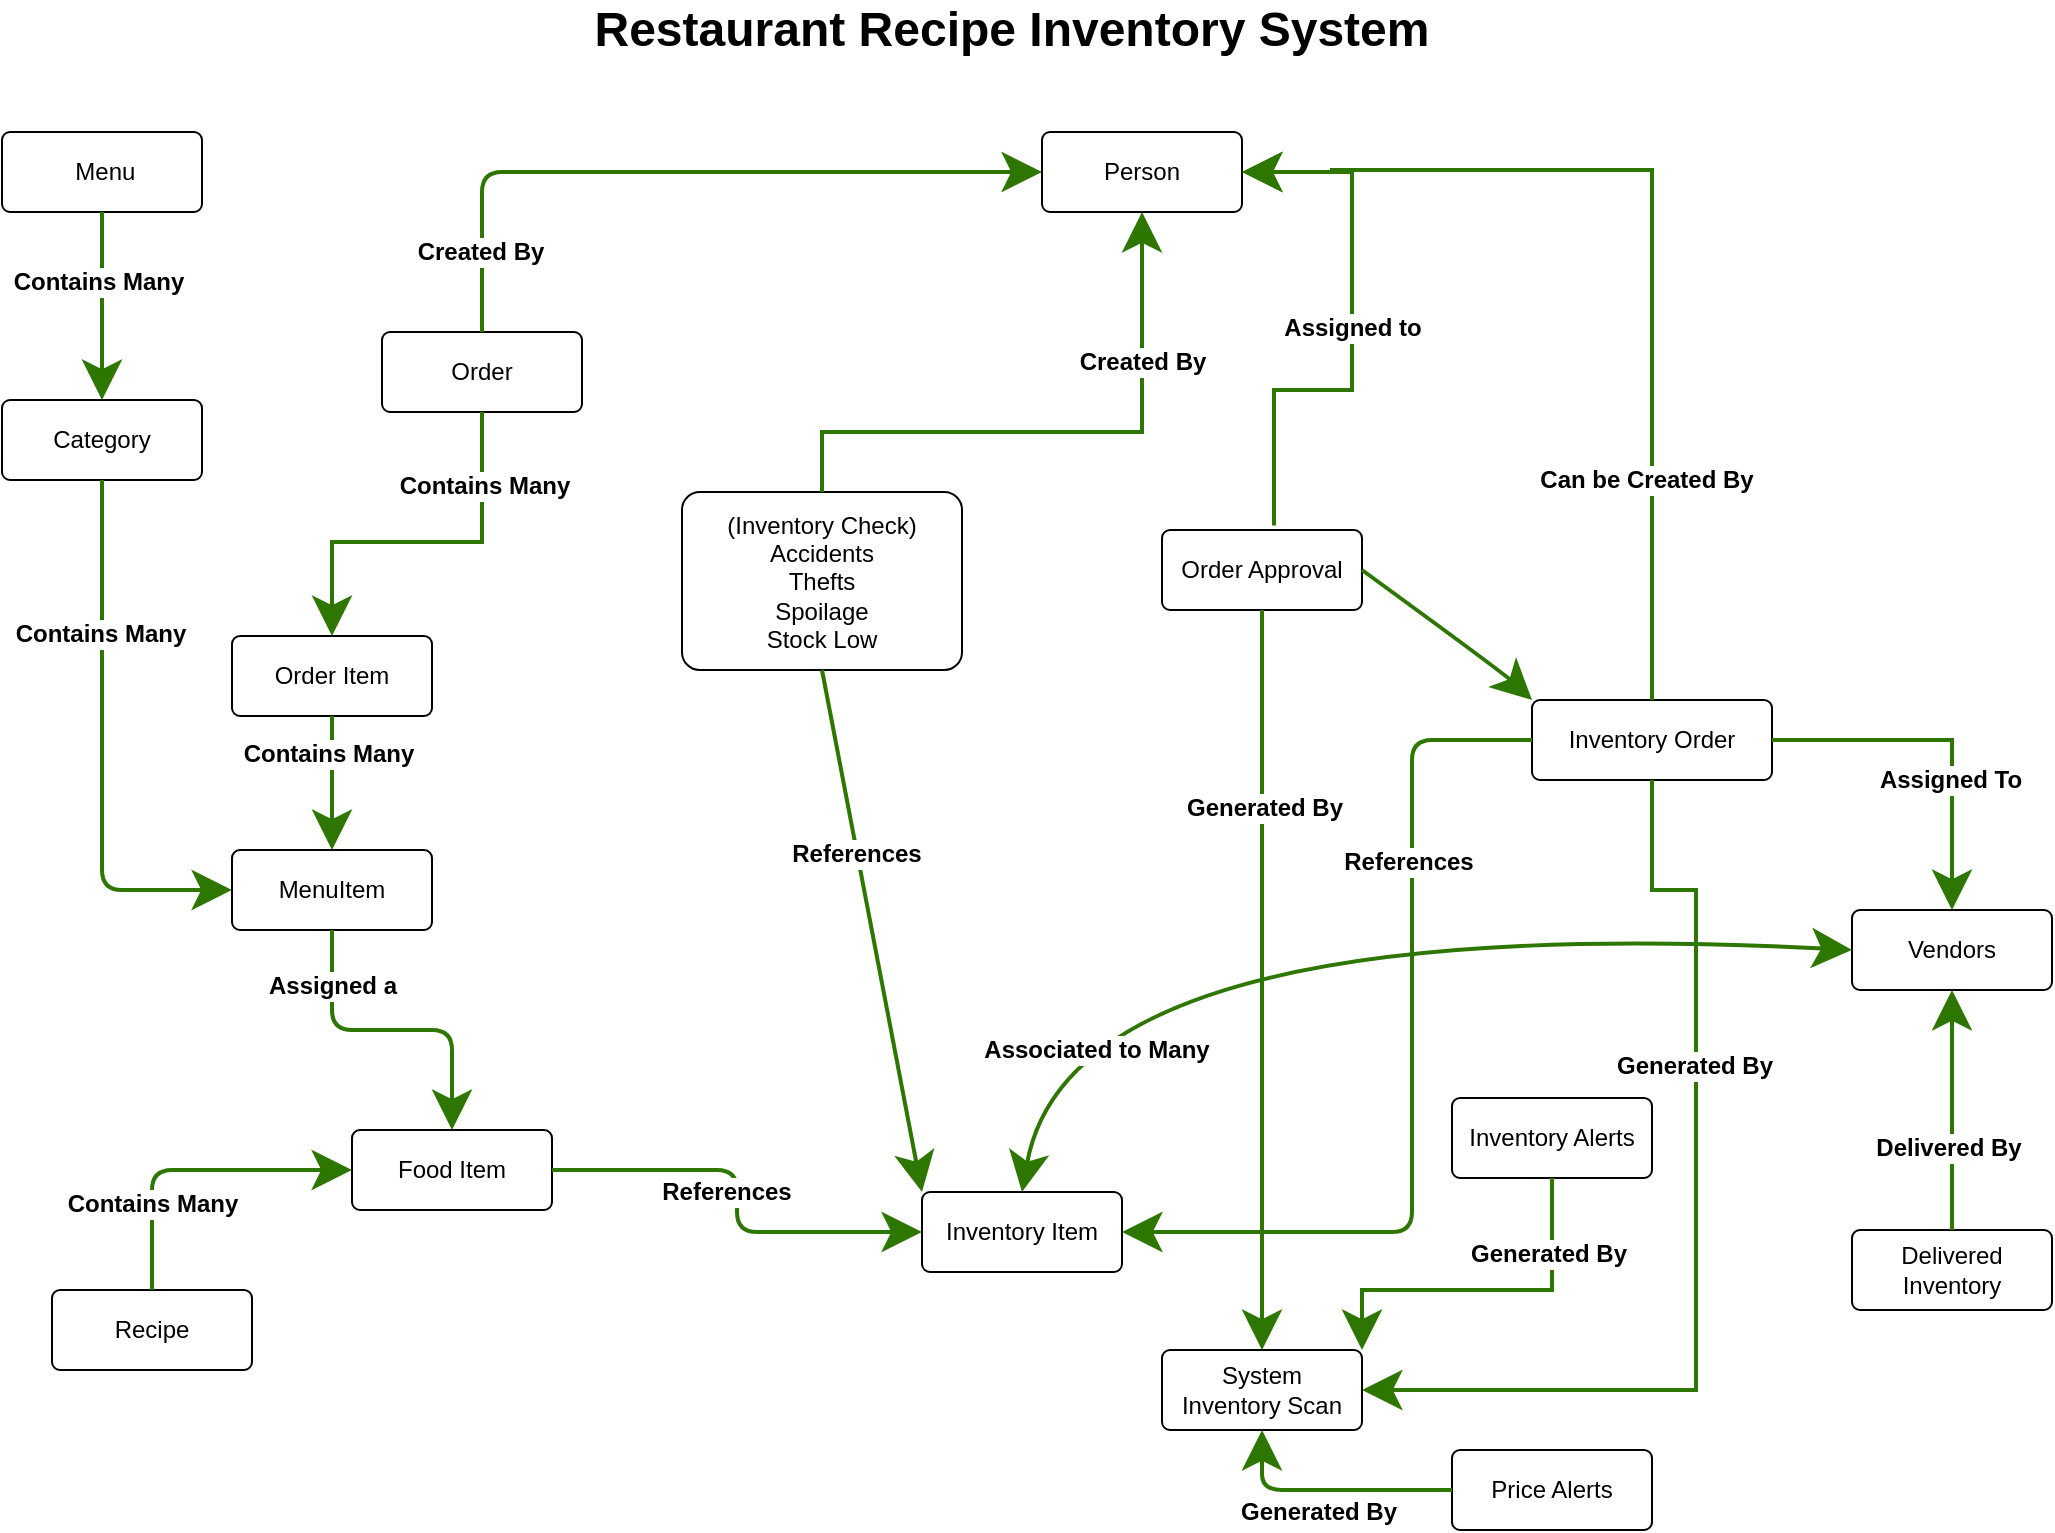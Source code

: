 <mxfile version="14.6.13" type="device"><diagram id="kecLr_sBMXugXo2iljiy" name="Page-1"><mxGraphModel dx="2124" dy="592" grid="1" gridSize="10" guides="1" tooltips="1" connect="1" arrows="1" fold="1" page="1" pageScale="1" pageWidth="1100" pageHeight="850" math="0" shadow="0"><root><mxCell id="0"/><mxCell id="1" parent="0"/><mxCell id="1Qior9LsHWLIoWIHjR71-2" value="Order" style="rounded=1;arcSize=10;whiteSpace=wrap;html=1;align=center;" parent="1" vertex="1"><mxGeometry x="-865" y="221" width="100" height="40" as="geometry"/></mxCell><mxCell id="1Qior9LsHWLIoWIHjR71-3" value="Category" style="rounded=1;arcSize=10;whiteSpace=wrap;html=1;align=center;" parent="1" vertex="1"><mxGeometry x="-1055" y="255" width="100" height="40" as="geometry"/></mxCell><mxCell id="1Qior9LsHWLIoWIHjR71-4" value="" style="edgeStyle=segmentEdgeStyle;endArrow=none;html=1;endSize=14;strokeWidth=2;endFill=0;entryX=0.5;entryY=1;entryDx=0;entryDy=0;fillColor=#60a917;strokeColor=#2D7600;startSize=14;startArrow=classic;startFill=1;exitX=0;exitY=0.5;exitDx=0;exitDy=0;" parent="1" source="-EtyVJvT9GNhMgqyPaaf-1" target="1Qior9LsHWLIoWIHjR71-3" edge="1"><mxGeometry width="50" height="50" relative="1" as="geometry"><mxPoint x="-1040" y="630" as="sourcePoint"/><mxPoint x="-1030" y="330" as="targetPoint"/><Array as="points"><mxPoint x="-1005" y="500"/></Array></mxGeometry></mxCell><mxCell id="VfKnSrk8IM2y6F4gBhBu-31" value="&lt;b&gt;&lt;font style=&quot;font-size: 12px&quot;&gt;Contains Many&lt;/font&gt;&lt;/b&gt;" style="edgeLabel;html=1;align=center;verticalAlign=middle;resizable=0;points=[];" vertex="1" connectable="0" parent="1Qior9LsHWLIoWIHjR71-4"><mxGeometry x="0.428" y="1" relative="1" as="geometry"><mxPoint as="offset"/></mxGeometry></mxCell><mxCell id="1Qior9LsHWLIoWIHjR71-5" value="" style="edgeStyle=elbowEdgeStyle;elbow=horizontal;endArrow=classic;html=1;endSize=14;strokeWidth=2;endFill=1;entryX=0;entryY=0.5;entryDx=0;entryDy=0;exitX=0.5;exitY=0;exitDx=0;exitDy=0;fillColor=#60a917;strokeColor=#2D7600;startArrow=none;startFill=0;targetPerimeterSpacing=14;sourcePerimeterSpacing=14;startSize=14;" parent="1" source="1Qior9LsHWLIoWIHjR71-2" target="1Qior9LsHWLIoWIHjR71-27" edge="1"><mxGeometry width="50" height="50" relative="1" as="geometry"><mxPoint x="-865" y="451" as="sourcePoint"/><mxPoint x="-705" y="141" as="targetPoint"/><Array as="points"><mxPoint x="-815" y="201"/></Array></mxGeometry></mxCell><mxCell id="VfKnSrk8IM2y6F4gBhBu-13" value="&lt;font style=&quot;font-size: 12px&quot;&gt;&lt;b&gt;Created By&lt;/b&gt;&lt;/font&gt;" style="edgeLabel;html=1;align=center;verticalAlign=middle;resizable=0;points=[];" vertex="1" connectable="0" parent="1Qior9LsHWLIoWIHjR71-5"><mxGeometry x="-0.776" y="1" relative="1" as="geometry"><mxPoint as="offset"/></mxGeometry></mxCell><mxCell id="1Qior9LsHWLIoWIHjR71-7" value="" style="edgeStyle=orthogonalEdgeStyle;rounded=0;orthogonalLoop=1;jettySize=auto;html=1;endArrow=classic;endFill=1;endSize=14;strokeWidth=2;fillColor=#60a917;strokeColor=#2D7600;startSize=14;startArrow=none;startFill=0;exitX=0.5;exitY=1;exitDx=0;exitDy=0;entryX=0.5;entryY=0;entryDx=0;entryDy=0;" parent="1" source="1Qior9LsHWLIoWIHjR71-2" target="1Qior9LsHWLIoWIHjR71-8" edge="1"><mxGeometry relative="1" as="geometry"><Array as="points"><mxPoint x="-815" y="326"/><mxPoint x="-890" y="326"/></Array><mxPoint x="-890" y="370" as="targetPoint"/></mxGeometry></mxCell><mxCell id="VfKnSrk8IM2y6F4gBhBu-12" value="&lt;font style=&quot;font-size: 12px&quot;&gt;&lt;b&gt;Contains Many&lt;/b&gt;&lt;/font&gt;" style="edgeLabel;html=1;align=center;verticalAlign=middle;resizable=0;points=[];" vertex="1" connectable="0" parent="1Qior9LsHWLIoWIHjR71-7"><mxGeometry x="-0.514" y="1" relative="1" as="geometry"><mxPoint y="-9" as="offset"/></mxGeometry></mxCell><mxCell id="1Qior9LsHWLIoWIHjR71-8" value="Order Item" style="rounded=1;arcSize=10;whiteSpace=wrap;html=1;align=center;" parent="1" vertex="1"><mxGeometry x="-940" y="373" width="100" height="40" as="geometry"/></mxCell><mxCell id="1Qior9LsHWLIoWIHjR71-9" value="Food Item" style="rounded=1;arcSize=10;whiteSpace=wrap;html=1;align=center;" parent="1" vertex="1"><mxGeometry x="-880" y="620" width="100" height="40" as="geometry"/></mxCell><mxCell id="1Qior9LsHWLIoWIHjR71-10" value="Recipe" style="rounded=1;arcSize=10;whiteSpace=wrap;html=1;align=center;" parent="1" vertex="1"><mxGeometry x="-1030" y="700" width="100" height="40" as="geometry"/></mxCell><mxCell id="1Qior9LsHWLIoWIHjR71-17" value="" style="edgeStyle=orthogonalEdgeStyle;elbow=vertical;endArrow=classic;html=1;endSize=14;strokeWidth=2;endFill=1;entryX=0;entryY=0.5;entryDx=0;entryDy=0;exitX=0.5;exitY=0;exitDx=0;exitDy=0;fillColor=#60a917;strokeColor=#2D7600;startSize=14;startArrow=none;startFill=0;" parent="1" source="1Qior9LsHWLIoWIHjR71-10" target="1Qior9LsHWLIoWIHjR71-9" edge="1"><mxGeometry width="50" height="50" relative="1" as="geometry"><mxPoint x="-895" y="571" as="sourcePoint"/><mxPoint x="-805" y="521" as="targetPoint"/></mxGeometry></mxCell><mxCell id="VfKnSrk8IM2y6F4gBhBu-9" value="&lt;font style=&quot;font-size: 12px&quot;&gt;&lt;b&gt;Contains Many&lt;/b&gt;&lt;/font&gt;" style="edgeLabel;html=1;align=center;verticalAlign=middle;resizable=0;points=[];" vertex="1" connectable="0" parent="1Qior9LsHWLIoWIHjR71-17"><mxGeometry x="-0.463" relative="1" as="geometry"><mxPoint as="offset"/></mxGeometry></mxCell><mxCell id="1Qior9LsHWLIoWIHjR71-22" value="Inventory Item&lt;br&gt;" style="rounded=1;arcSize=10;whiteSpace=wrap;html=1;align=center;" parent="1" vertex="1"><mxGeometry x="-595" y="651" width="100" height="40" as="geometry"/></mxCell><mxCell id="1Qior9LsHWLIoWIHjR71-27" value="Person" style="rounded=1;arcSize=10;whiteSpace=wrap;html=1;align=center;" parent="1" vertex="1"><mxGeometry x="-535" y="121" width="100" height="40" as="geometry"/></mxCell><mxCell id="1Qior9LsHWLIoWIHjR71-51" value="Order Approval" style="rounded=1;arcSize=10;whiteSpace=wrap;html=1;align=center;" parent="1" vertex="1"><mxGeometry x="-475" y="320" width="100" height="40" as="geometry"/></mxCell><mxCell id="1Qior9LsHWLIoWIHjR71-52" value="Inventory Order" style="rounded=1;arcSize=10;whiteSpace=wrap;html=1;align=center;" parent="1" vertex="1"><mxGeometry x="-290" y="405" width="120" height="40" as="geometry"/></mxCell><mxCell id="1Qior9LsHWLIoWIHjR71-53" value="" style="curved=1;endArrow=classic;html=1;entryX=0;entryY=0;entryDx=0;entryDy=0;endFill=1;fillColor=#60a917;strokeColor=#2D7600;strokeWidth=2;endSize=14;startArrow=none;startFill=0;targetPerimeterSpacing=14;sourcePerimeterSpacing=13;startSize=14;" parent="1" target="1Qior9LsHWLIoWIHjR71-52" edge="1"><mxGeometry width="50" height="50" relative="1" as="geometry"><mxPoint x="-375" y="340" as="sourcePoint"/><mxPoint x="-215" y="431" as="targetPoint"/><Array as="points"><mxPoint x="-305" y="391"/></Array></mxGeometry></mxCell><mxCell id="1Qior9LsHWLIoWIHjR71-55" value="Vendors" style="rounded=1;arcSize=10;whiteSpace=wrap;html=1;align=center;" parent="1" vertex="1"><mxGeometry x="-130" y="510" width="100" height="40" as="geometry"/></mxCell><mxCell id="1Qior9LsHWLIoWIHjR71-56" value="" style="edgeStyle=orthogonalEdgeStyle;rounded=0;orthogonalLoop=1;jettySize=auto;html=1;endArrow=classic;endFill=1;endSize=14;strokeWidth=2;fillColor=#60a917;strokeColor=#2D7600;exitX=0.5;exitY=1;exitDx=0;exitDy=0;entryX=1;entryY=0.5;entryDx=0;entryDy=0;startArrow=none;startFill=0;startSize=14;" parent="1" source="1Qior9LsHWLIoWIHjR71-52" target="CFrVfHln8WAt88SrkAKQ-1" edge="1"><mxGeometry relative="1" as="geometry"><mxPoint x="-155" y="621" as="sourcePoint"/><mxPoint x="-310" y="720" as="targetPoint"/><Array as="points"><mxPoint x="-230" y="500"/><mxPoint x="-208" y="500"/><mxPoint x="-208" y="750"/></Array></mxGeometry></mxCell><mxCell id="VfKnSrk8IM2y6F4gBhBu-26" value="&lt;b&gt;&lt;font style=&quot;font-size: 12px&quot;&gt;Generated By&lt;/font&gt;&lt;/b&gt;" style="edgeLabel;html=1;align=center;verticalAlign=middle;resizable=0;points=[];" vertex="1" connectable="0" parent="1Qior9LsHWLIoWIHjR71-56"><mxGeometry x="-0.331" y="-1" relative="1" as="geometry"><mxPoint as="offset"/></mxGeometry></mxCell><mxCell id="1Qior9LsHWLIoWIHjR71-58" value="" style="elbow=vertical;endArrow=classic;html=1;endSize=14;strokeWidth=2;endFill=1;exitX=0.5;exitY=1;exitDx=0;exitDy=0;fillColor=#60a917;strokeColor=#2D7600;entryX=0.5;entryY=0;entryDx=0;entryDy=0;startSize=14;startArrow=none;startFill=0;" parent="1" source="1Qior9LsHWLIoWIHjR71-51" target="CFrVfHln8WAt88SrkAKQ-1" edge="1"><mxGeometry width="50" height="50" relative="1" as="geometry"><mxPoint x="-730" y="571" as="sourcePoint"/><mxPoint x="-856" y="431" as="targetPoint"/></mxGeometry></mxCell><mxCell id="VfKnSrk8IM2y6F4gBhBu-18" value="&lt;b&gt;&lt;font style=&quot;font-size: 12px&quot;&gt;Generated By&lt;/font&gt;&lt;/b&gt;" style="edgeLabel;html=1;align=center;verticalAlign=middle;resizable=0;points=[];" vertex="1" connectable="0" parent="1Qior9LsHWLIoWIHjR71-58"><mxGeometry x="-0.467" y="1" relative="1" as="geometry"><mxPoint as="offset"/></mxGeometry></mxCell><mxCell id="1Qior9LsHWLIoWIHjR71-62" value="" style="edgeStyle=orthogonalEdgeStyle;rounded=0;orthogonalLoop=1;jettySize=auto;html=1;endArrow=none;endFill=0;endSize=14;strokeWidth=2;fillColor=#60a917;strokeColor=#2D7600;entryX=1;entryY=0.5;entryDx=0;entryDy=0;exitX=0.5;exitY=0;exitDx=0;exitDy=0;startSize=14;startArrow=classic;startFill=1;" parent="1" source="1Qior9LsHWLIoWIHjR71-55" target="1Qior9LsHWLIoWIHjR71-52" edge="1"><mxGeometry relative="1" as="geometry"><mxPoint x="-755" y="251" as="sourcePoint"/><mxPoint x="-475" y="171" as="targetPoint"/></mxGeometry></mxCell><mxCell id="VfKnSrk8IM2y6F4gBhBu-27" value="&lt;b&gt;&lt;font style=&quot;font-size: 12px&quot;&gt;Assigned To&lt;/font&gt;&lt;/b&gt;" style="edgeLabel;html=1;align=center;verticalAlign=middle;resizable=0;points=[];" vertex="1" connectable="0" parent="1Qior9LsHWLIoWIHjR71-62"><mxGeometry x="-0.147" y="1" relative="1" as="geometry"><mxPoint y="9" as="offset"/></mxGeometry></mxCell><mxCell id="1Qior9LsHWLIoWIHjR71-64" value="" style="edgeStyle=elbowEdgeStyle;elbow=horizontal;endArrow=none;html=1;endSize=14;strokeWidth=2;endFill=0;entryX=0;entryY=0.5;entryDx=0;entryDy=0;exitX=1;exitY=0.5;exitDx=0;exitDy=0;fillColor=#60a917;strokeColor=#2D7600;startSize=14;startArrow=classic;startFill=1;" parent="1" source="1Qior9LsHWLIoWIHjR71-22" target="1Qior9LsHWLIoWIHjR71-52" edge="1"><mxGeometry width="50" height="50" relative="1" as="geometry"><mxPoint x="-235" y="881" as="sourcePoint"/><mxPoint x="-185" y="831" as="targetPoint"/><Array as="points"><mxPoint x="-350" y="560"/></Array></mxGeometry></mxCell><mxCell id="VfKnSrk8IM2y6F4gBhBu-23" value="&lt;b&gt;&lt;font style=&quot;font-size: 12px&quot;&gt;References&lt;/font&gt;&lt;/b&gt;" style="edgeLabel;html=1;align=center;verticalAlign=middle;resizable=0;points=[];" vertex="1" connectable="0" parent="1Qior9LsHWLIoWIHjR71-64"><mxGeometry x="0.465" y="2" relative="1" as="geometry"><mxPoint as="offset"/></mxGeometry></mxCell><mxCell id="1Qior9LsHWLIoWIHjR71-67" value="" style="edgeStyle=orthogonalEdgeStyle;rounded=0;orthogonalLoop=1;jettySize=auto;html=1;endArrow=classic;endFill=1;endSize=14;strokeWidth=2;fillColor=#60a917;strokeColor=#2D7600;exitX=0.5;exitY=0;exitDx=0;exitDy=0;startSize=14;startArrow=none;startFill=0;entryX=1;entryY=0.5;entryDx=0;entryDy=0;" parent="1" source="1Qior9LsHWLIoWIHjR71-52" target="1Qior9LsHWLIoWIHjR71-27" edge="1"><mxGeometry relative="1" as="geometry"><mxPoint x="-85" y="301" as="sourcePoint"/><mxPoint x="-340" y="100" as="targetPoint"/><Array as="points"><mxPoint x="-230" y="140"/><mxPoint x="-390" y="140"/></Array></mxGeometry></mxCell><mxCell id="VfKnSrk8IM2y6F4gBhBu-17" value="&lt;b&gt;&lt;font style=&quot;font-size: 12px&quot;&gt;Can be Created By&lt;/font&gt;&lt;/b&gt;" style="edgeLabel;html=1;align=center;verticalAlign=middle;resizable=0;points=[];" vertex="1" connectable="0" parent="1Qior9LsHWLIoWIHjR71-67"><mxGeometry x="-0.53" y="3" relative="1" as="geometry"><mxPoint as="offset"/></mxGeometry></mxCell><mxCell id="1Qior9LsHWLIoWIHjR71-73" value="(Inventory Check)&lt;br&gt;Accidents&lt;br&gt;Thefts&lt;br&gt;Spoilage&lt;br&gt;Stock Low" style="rounded=1;arcSize=10;whiteSpace=wrap;html=1;align=center;" parent="1" vertex="1"><mxGeometry x="-715" y="301" width="140" height="89" as="geometry"/></mxCell><mxCell id="1Qior9LsHWLIoWIHjR71-74" value="" style="edgeStyle=orthogonalEdgeStyle;rounded=0;orthogonalLoop=1;jettySize=auto;html=1;endArrow=classic;endFill=1;endSize=14;strokeWidth=2;fillColor=#60a917;strokeColor=#2D7600;entryX=0.5;entryY=1;entryDx=0;entryDy=0;exitX=0.5;exitY=0;exitDx=0;exitDy=0;startSize=14;startArrow=none;startFill=0;" parent="1" source="1Qior9LsHWLIoWIHjR71-73" target="1Qior9LsHWLIoWIHjR71-27" edge="1"><mxGeometry relative="1" as="geometry"><mxPoint x="-755" y="251" as="sourcePoint"/><mxPoint x="-525" y="151" as="targetPoint"/><Array as="points"><mxPoint x="-645" y="271"/><mxPoint x="-485" y="271"/></Array></mxGeometry></mxCell><mxCell id="VfKnSrk8IM2y6F4gBhBu-25" value="&lt;b&gt;&lt;font style=&quot;font-size: 12px&quot;&gt;Created By&lt;/font&gt;&lt;/b&gt;" style="edgeLabel;html=1;align=center;verticalAlign=middle;resizable=0;points=[];" vertex="1" connectable="0" parent="1Qior9LsHWLIoWIHjR71-74"><mxGeometry x="0.5" relative="1" as="geometry"><mxPoint as="offset"/></mxGeometry></mxCell><mxCell id="1Qior9LsHWLIoWIHjR71-78" value="" style="curved=1;endArrow=classic;html=1;endFill=1;fillColor=#60a917;strokeColor=#2D7600;strokeWidth=2;endSize=14;startArrow=none;startFill=0;targetPerimeterSpacing=14;sourcePerimeterSpacing=13;startSize=14;entryX=0;entryY=0;entryDx=0;entryDy=0;" parent="1" target="1Qior9LsHWLIoWIHjR71-22" edge="1"><mxGeometry width="50" height="50" relative="1" as="geometry"><mxPoint x="-645" y="390" as="sourcePoint"/><mxPoint x="-665" y="571" as="targetPoint"/><Array as="points"/></mxGeometry></mxCell><mxCell id="VfKnSrk8IM2y6F4gBhBu-14" value="&lt;b&gt;&lt;font style=&quot;font-size: 12px&quot;&gt;References&lt;/font&gt;&lt;/b&gt;" style="edgeLabel;html=1;align=center;verticalAlign=middle;resizable=0;points=[];" vertex="1" connectable="0" parent="1Qior9LsHWLIoWIHjR71-78"><mxGeometry x="-0.297" y="-1" relative="1" as="geometry"><mxPoint as="offset"/></mxGeometry></mxCell><mxCell id="1Qior9LsHWLIoWIHjR71-80" value="" style="curved=1;endArrow=classic;html=1;endFill=1;fillColor=#60a917;strokeColor=#2D7600;strokeWidth=2;endSize=14;startArrow=classic;startFill=1;targetPerimeterSpacing=14;sourcePerimeterSpacing=13;startSize=14;entryX=0.5;entryY=0;entryDx=0;entryDy=0;exitX=0;exitY=0.5;exitDx=0;exitDy=0;exitPerimeter=0;" parent="1" source="1Qior9LsHWLIoWIHjR71-55" target="1Qior9LsHWLIoWIHjR71-22" edge="1"><mxGeometry width="50" height="50" relative="1" as="geometry"><mxPoint x="-635" y="381" as="sourcePoint"/><mxPoint x="-585" y="661" as="targetPoint"/><Array as="points"><mxPoint x="-520" y="510"/></Array></mxGeometry></mxCell><mxCell id="VfKnSrk8IM2y6F4gBhBu-32" value="&lt;b&gt;&lt;font style=&quot;font-size: 12px&quot;&gt;Associated to Many&lt;/font&gt;&lt;/b&gt;" style="edgeLabel;html=1;align=center;verticalAlign=middle;resizable=0;points=[];" vertex="1" connectable="0" parent="1Qior9LsHWLIoWIHjR71-80"><mxGeometry x="0.712" y="24" relative="1" as="geometry"><mxPoint as="offset"/></mxGeometry></mxCell><mxCell id="1Qior9LsHWLIoWIHjR71-84" value="&lt;font style=&quot;font-size: 24px&quot;&gt;&lt;b&gt;Restaurant Recipe Inventory System&lt;/b&gt;&lt;/font&gt;" style="text;html=1;strokeColor=none;fillColor=none;align=center;verticalAlign=middle;whiteSpace=wrap;rounded=0;" parent="1" vertex="1"><mxGeometry x="-900" y="60" width="700" height="20" as="geometry"/></mxCell><mxCell id="1Qior9LsHWLIoWIHjR71-87" value="" style="edgeStyle=orthogonalEdgeStyle;rounded=0;orthogonalLoop=1;jettySize=auto;html=1;endArrow=none;endFill=0;endSize=14;strokeWidth=2;fillColor=#60a917;strokeColor=#2D7600;exitX=1;exitY=0.5;exitDx=0;exitDy=0;startSize=14;startArrow=classic;startFill=1;entryX=0.56;entryY=-0.055;entryDx=0;entryDy=0;entryPerimeter=0;" parent="1" source="1Qior9LsHWLIoWIHjR71-27" target="1Qior9LsHWLIoWIHjR71-51" edge="1"><mxGeometry relative="1" as="geometry"><mxPoint x="-325" y="161" as="sourcePoint"/><mxPoint x="-430" y="410" as="targetPoint"/><Array as="points"><mxPoint x="-380" y="141"/><mxPoint x="-380" y="250"/><mxPoint x="-419" y="250"/></Array></mxGeometry></mxCell><mxCell id="VfKnSrk8IM2y6F4gBhBu-24" value="&lt;font style=&quot;font-size: 12px&quot;&gt;&lt;b&gt;Assigned to&lt;/b&gt;&lt;/font&gt;" style="edgeLabel;html=1;align=center;verticalAlign=middle;resizable=0;points=[];" vertex="1" connectable="0" parent="1Qior9LsHWLIoWIHjR71-87"><mxGeometry x="-0.019" relative="1" as="geometry"><mxPoint as="offset"/></mxGeometry></mxCell><mxCell id="1Qior9LsHWLIoWIHjR71-104" value="&amp;nbsp;Menu" style="rounded=1;arcSize=10;whiteSpace=wrap;html=1;align=center;" parent="1" vertex="1"><mxGeometry x="-1055" y="121" width="100" height="40" as="geometry"/></mxCell><mxCell id="1Qior9LsHWLIoWIHjR71-105" value="" style="endArrow=none;html=1;endSize=14;strokeWidth=2;endFill=0;entryX=0.5;entryY=1;entryDx=0;entryDy=0;fillColor=#60a917;strokeColor=#2D7600;targetPerimeterSpacing=14;startSize=14;sourcePerimeterSpacing=14;startArrow=classic;startFill=1;exitX=0.5;exitY=0;exitDx=0;exitDy=0;" parent="1" source="1Qior9LsHWLIoWIHjR71-3" target="1Qior9LsHWLIoWIHjR71-104" edge="1"><mxGeometry width="50" height="50" relative="1" as="geometry"><mxPoint x="-1010" y="260" as="sourcePoint"/><mxPoint x="-995" y="269" as="targetPoint"/></mxGeometry></mxCell><mxCell id="VfKnSrk8IM2y6F4gBhBu-7" value="&lt;font style=&quot;font-size: 12px&quot;&gt;&lt;b&gt;Contains Many&lt;/b&gt;&lt;/font&gt;" style="edgeLabel;html=1;align=center;verticalAlign=middle;resizable=0;points=[];" vertex="1" connectable="0" parent="1Qior9LsHWLIoWIHjR71-105"><mxGeometry x="0.268" y="2" relative="1" as="geometry"><mxPoint as="offset"/></mxGeometry></mxCell><mxCell id="CFrVfHln8WAt88SrkAKQ-1" value="System&lt;br&gt;Inventory Scan" style="rounded=1;arcSize=10;whiteSpace=wrap;html=1;align=center;" parent="1" vertex="1"><mxGeometry x="-475" y="730" width="100" height="40" as="geometry"/></mxCell><mxCell id="CFrVfHln8WAt88SrkAKQ-2" value="Inventory Alerts" style="rounded=1;arcSize=10;whiteSpace=wrap;html=1;align=center;" parent="1" vertex="1"><mxGeometry x="-330" y="604" width="100" height="40" as="geometry"/></mxCell><mxCell id="CFrVfHln8WAt88SrkAKQ-3" value="" style="edgeStyle=orthogonalEdgeStyle;rounded=0;orthogonalLoop=1;jettySize=auto;html=1;endArrow=none;endFill=0;endSize=14;strokeWidth=2;fillColor=#60a917;strokeColor=#2D7600;exitX=1;exitY=0;exitDx=0;exitDy=0;entryX=0.5;entryY=1;entryDx=0;entryDy=0;startArrow=classic;startFill=1;startSize=14;" parent="1" source="CFrVfHln8WAt88SrkAKQ-1" target="CFrVfHln8WAt88SrkAKQ-2" edge="1"><mxGeometry relative="1" as="geometry"><mxPoint x="-175" y="491" as="sourcePoint"/><mxPoint x="-346" y="760" as="targetPoint"/><Array as="points"><mxPoint x="-356" y="700"/><mxPoint x="-250" y="700"/></Array></mxGeometry></mxCell><mxCell id="VfKnSrk8IM2y6F4gBhBu-29" value="&lt;b&gt;&lt;font style=&quot;font-size: 12px&quot;&gt;Generated By&lt;/font&gt;&lt;/b&gt;" style="edgeLabel;html=1;align=center;verticalAlign=middle;resizable=0;points=[];" vertex="1" connectable="0" parent="CFrVfHln8WAt88SrkAKQ-3"><mxGeometry x="0.582" y="2" relative="1" as="geometry"><mxPoint as="offset"/></mxGeometry></mxCell><mxCell id="CFrVfHln8WAt88SrkAKQ-4" value="Delivered Inventory" style="rounded=1;arcSize=10;whiteSpace=wrap;html=1;align=center;" parent="1" vertex="1"><mxGeometry x="-130" y="670" width="100" height="40" as="geometry"/></mxCell><mxCell id="CFrVfHln8WAt88SrkAKQ-5" value="" style="edgeStyle=orthogonalEdgeStyle;rounded=0;orthogonalLoop=1;jettySize=auto;html=1;endArrow=classic;endFill=1;endSize=14;strokeWidth=2;fillColor=#60a917;strokeColor=#2D7600;entryX=0.5;entryY=1;entryDx=0;entryDy=0;exitX=0.5;exitY=0;exitDx=0;exitDy=0;startSize=14;startArrow=none;startFill=0;" parent="1" source="CFrVfHln8WAt88SrkAKQ-4" target="1Qior9LsHWLIoWIHjR71-55" edge="1"><mxGeometry relative="1" as="geometry"><mxPoint x="-70" y="520" as="sourcePoint"/><mxPoint x="-138" y="471" as="targetPoint"/></mxGeometry></mxCell><mxCell id="VfKnSrk8IM2y6F4gBhBu-28" value="&lt;b&gt;&lt;font style=&quot;font-size: 12px&quot;&gt;Delivered By&lt;/font&gt;&lt;/b&gt;" style="edgeLabel;html=1;align=center;verticalAlign=middle;resizable=0;points=[];" vertex="1" connectable="0" parent="CFrVfHln8WAt88SrkAKQ-5"><mxGeometry x="-0.31" y="2" relative="1" as="geometry"><mxPoint as="offset"/></mxGeometry></mxCell><mxCell id="CFrVfHln8WAt88SrkAKQ-6" value="Price Alerts" style="rounded=1;arcSize=10;whiteSpace=wrap;html=1;align=center;" parent="1" vertex="1"><mxGeometry x="-330" y="780" width="100" height="40" as="geometry"/></mxCell><mxCell id="CFrVfHln8WAt88SrkAKQ-8" value="" style="edgeStyle=segmentEdgeStyle;endArrow=classic;html=1;startSize=14;endSize=14;sourcePerimeterSpacing=13;targetPerimeterSpacing=14;strokeWidth=2;exitX=0;exitY=0.5;exitDx=0;exitDy=0;entryX=0.5;entryY=1;entryDx=0;entryDy=0;endFill=1;startArrow=none;startFill=0;fillColor=#60a917;strokeColor=#2D7600;" parent="1" source="CFrVfHln8WAt88SrkAKQ-6" target="CFrVfHln8WAt88SrkAKQ-1" edge="1"><mxGeometry width="50" height="50" relative="1" as="geometry"><mxPoint x="-522.5" y="810" as="sourcePoint"/><mxPoint x="-447.5" y="834.0" as="targetPoint"/></mxGeometry></mxCell><mxCell id="VfKnSrk8IM2y6F4gBhBu-30" value="&lt;b&gt;&lt;font style=&quot;font-size: 12px&quot;&gt;Generated By&lt;/font&gt;&lt;/b&gt;" style="edgeLabel;html=1;align=center;verticalAlign=middle;resizable=0;points=[];" vertex="1" connectable="0" parent="CFrVfHln8WAt88SrkAKQ-8"><mxGeometry x="0.082" relative="1" as="geometry"><mxPoint y="11" as="offset"/></mxGeometry></mxCell><mxCell id="CFrVfHln8WAt88SrkAKQ-10" value="" style="edgeStyle=orthogonalEdgeStyle;elbow=vertical;endArrow=none;html=1;endSize=14;strokeWidth=2;endFill=0;fillColor=#60a917;strokeColor=#2D7600;startSize=14;startArrow=classic;startFill=1;entryX=1;entryY=0.5;entryDx=0;entryDy=0;exitX=0;exitY=0.5;exitDx=0;exitDy=0;" parent="1" source="1Qior9LsHWLIoWIHjR71-22" target="1Qior9LsHWLIoWIHjR71-9" edge="1"><mxGeometry width="50" height="50" relative="1" as="geometry"><mxPoint x="-700" y="760" as="sourcePoint"/><mxPoint x="-790" y="680" as="targetPoint"/></mxGeometry></mxCell><mxCell id="VfKnSrk8IM2y6F4gBhBu-22" value="&lt;b&gt;&lt;font style=&quot;font-size: 12px&quot;&gt;References&lt;/font&gt;&lt;/b&gt;" style="edgeLabel;html=1;align=center;verticalAlign=middle;resizable=0;points=[];" vertex="1" connectable="0" parent="CFrVfHln8WAt88SrkAKQ-10"><mxGeometry x="0.2" y="3" relative="1" as="geometry"><mxPoint y="8" as="offset"/></mxGeometry></mxCell><mxCell id="-EtyVJvT9GNhMgqyPaaf-1" value="MenuItem" style="rounded=1;arcSize=10;whiteSpace=wrap;html=1;align=center;" parent="1" vertex="1"><mxGeometry x="-940" y="480" width="100" height="40" as="geometry"/></mxCell><mxCell id="-EtyVJvT9GNhMgqyPaaf-2" value="" style="edgeStyle=elbowEdgeStyle;elbow=vertical;endArrow=none;html=1;endSize=14;strokeWidth=2;endFill=0;entryX=0.5;entryY=1;entryDx=0;entryDy=0;fillColor=#60a917;strokeColor=#2D7600;startSize=14;startArrow=classic;startFill=1;exitX=0.5;exitY=0;exitDx=0;exitDy=0;" parent="1" source="1Qior9LsHWLIoWIHjR71-9" target="-EtyVJvT9GNhMgqyPaaf-1" edge="1"><mxGeometry width="50" height="50" relative="1" as="geometry"><mxPoint x="-980" y="570" as="sourcePoint"/><mxPoint x="-970" y="614" as="targetPoint"/></mxGeometry></mxCell><mxCell id="VfKnSrk8IM2y6F4gBhBu-10" value="&lt;font style=&quot;font-size: 12px&quot;&gt;&lt;b&gt;Assigned a&lt;/b&gt;&lt;/font&gt;" style="edgeLabel;html=1;align=center;verticalAlign=middle;resizable=0;points=[];" vertex="1" connectable="0" parent="-EtyVJvT9GNhMgqyPaaf-2"><mxGeometry x="0.562" relative="1" as="geometry"><mxPoint y="-7" as="offset"/></mxGeometry></mxCell><mxCell id="-EtyVJvT9GNhMgqyPaaf-5" value="" style="edgeStyle=elbowEdgeStyle;elbow=vertical;endArrow=none;html=1;endSize=14;strokeWidth=2;endFill=0;entryX=0.5;entryY=1;entryDx=0;entryDy=0;fillColor=#60a917;strokeColor=#2D7600;startSize=14;startArrow=classic;startFill=1;exitX=0.5;exitY=0;exitDx=0;exitDy=0;" parent="1" source="-EtyVJvT9GNhMgqyPaaf-1" target="1Qior9LsHWLIoWIHjR71-8" edge="1"><mxGeometry width="50" height="50" relative="1" as="geometry"><mxPoint x="-880" y="592" as="sourcePoint"/><mxPoint x="-880" y="530" as="targetPoint"/></mxGeometry></mxCell><mxCell id="VfKnSrk8IM2y6F4gBhBu-11" value="&lt;b&gt;&lt;font style=&quot;font-size: 12px&quot;&gt;Contains Many&lt;/font&gt;&lt;/b&gt;" style="edgeLabel;html=1;align=center;verticalAlign=middle;resizable=0;points=[];" vertex="1" connectable="0" parent="-EtyVJvT9GNhMgqyPaaf-5"><mxGeometry x="0.427" y="2" relative="1" as="geometry"><mxPoint as="offset"/></mxGeometry></mxCell></root></mxGraphModel></diagram></mxfile>